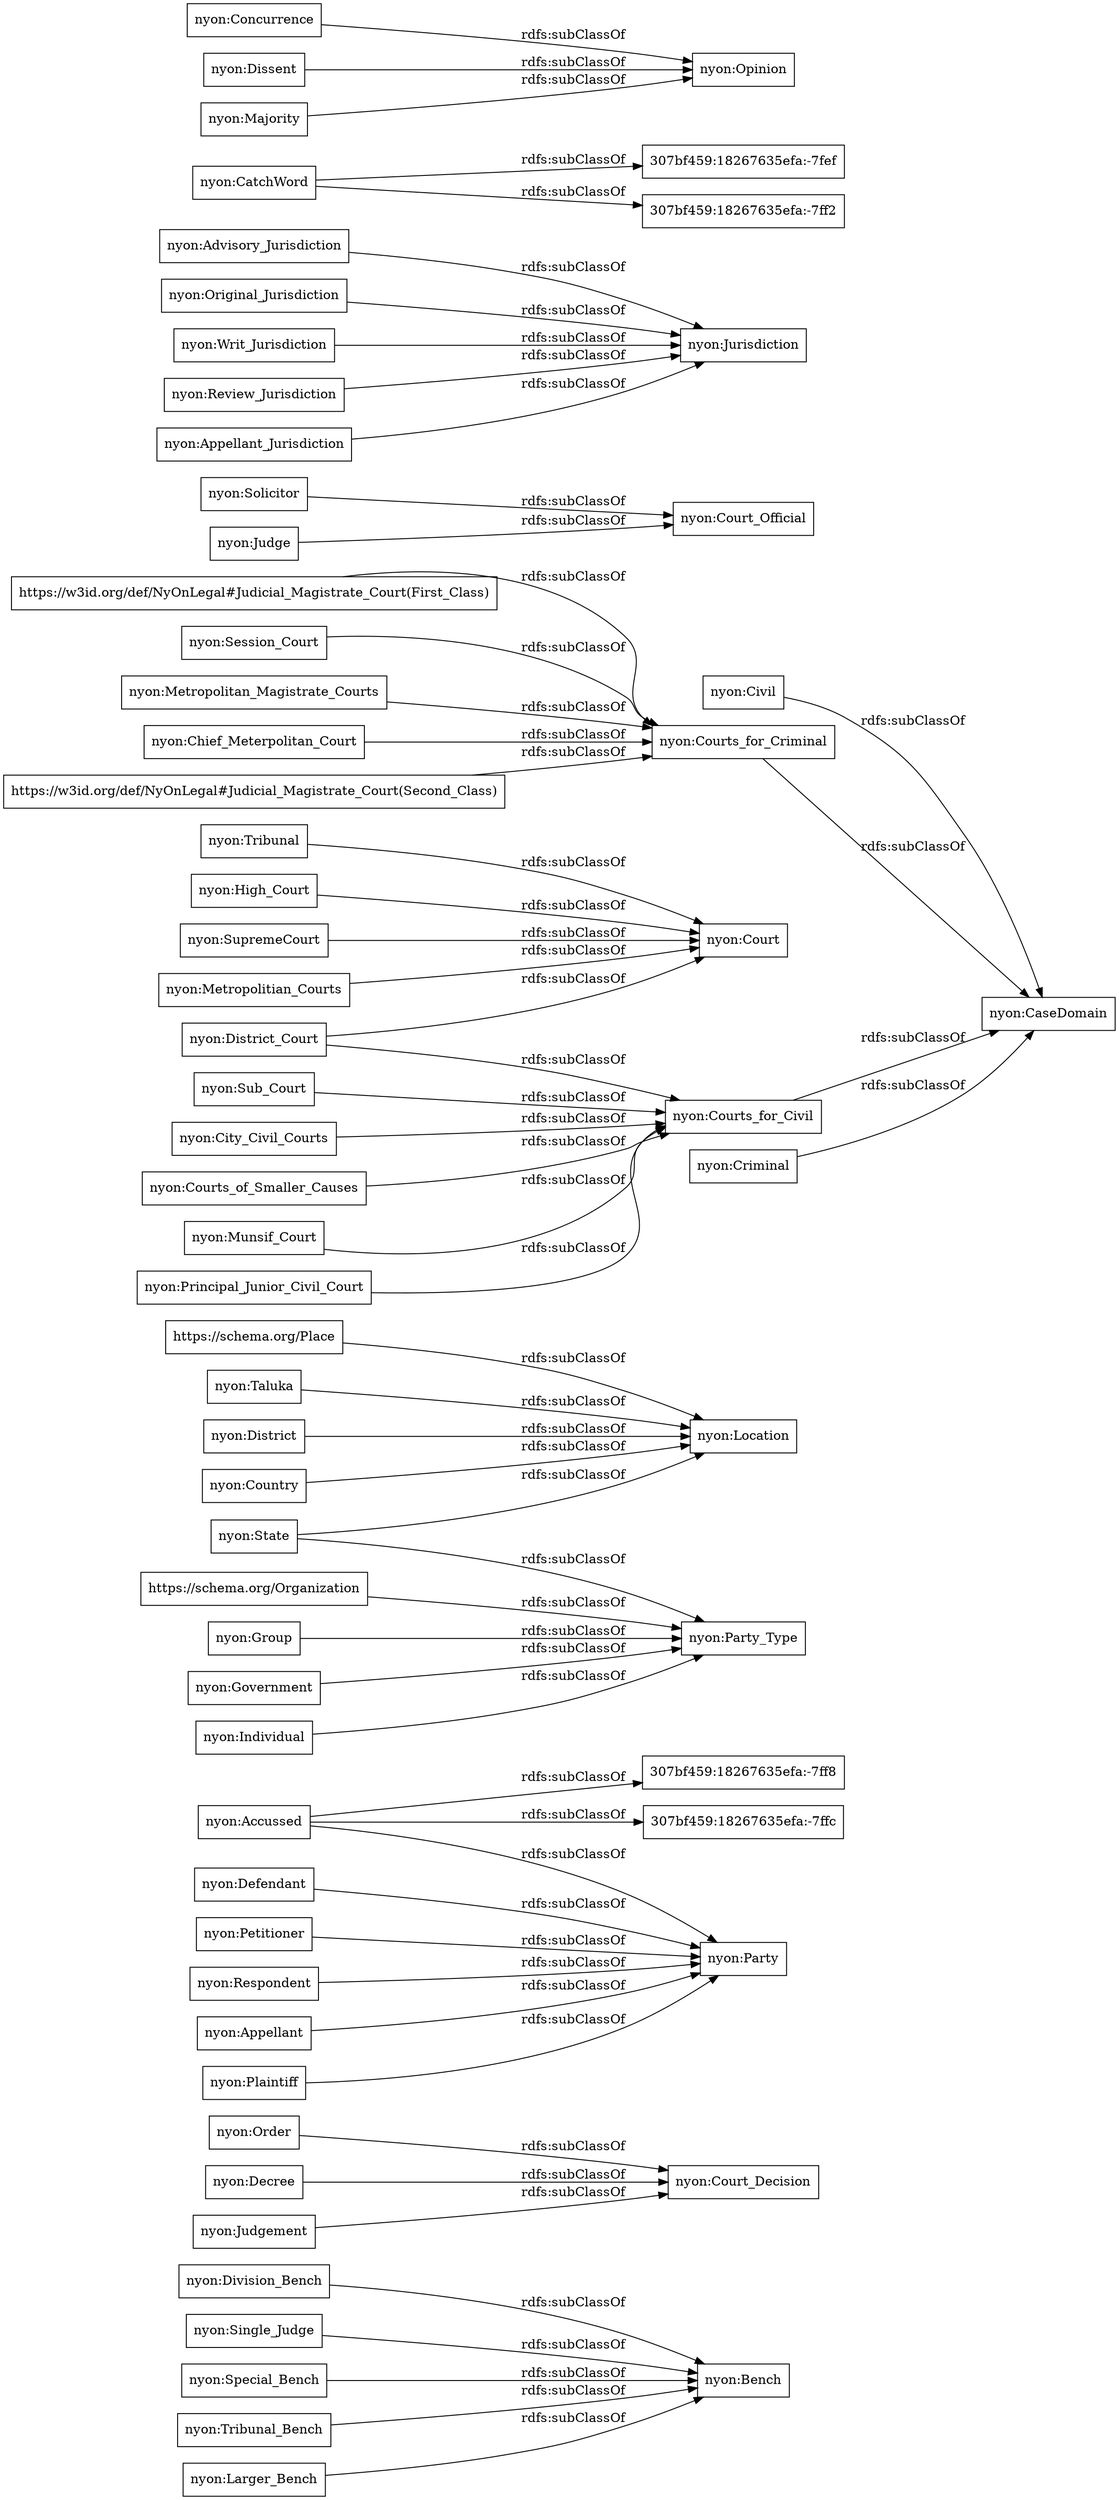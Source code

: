digraph ar2dtool_diagram { 
rankdir=LR;
size="1000"
node [shape = rectangle, color="black"]; "nyon:Division_Bench" "nyon:Order" "nyon:Decree" "nyon:Bench" "nyon:Party" "nyon:Court_Decision" "nyon:Defendant" "https://schema.org/Place" "nyon:Accussed" "nyon:Civil" "nyon:Taluka" "nyon:Principal_Junior_Civil_Court" "nyon:Solicitor" "nyon:Advisory_Jurisdiction" "nyon:Single_Judge" "nyon:Session_Court" "nyon:Metropolitan_Magistrate_Courts" "nyon:District_Court" "nyon:Chief_Meterpolitan_Court" "nyon:Original_Jurisdiction" "nyon:Court_Official" "307bf459:18267635efa:-7fef" "nyon:Court" "nyon:High_Court" "https://w3id.org/def/NyOnLegal#Judicial_Magistrate_Court(Second_Class)" "nyon:State" "nyon:Concurrence" "nyon:Courts_for_Criminal" "nyon:Courts_for_Civil" "nyon:Writ_Jurisdiction" "nyon:Location" "nyon:District" "nyon:Review_Jurisdiction" "307bf459:18267635efa:-7ff2" "nyon:City_Civil_Courts" "nyon:SupremeCourt" "nyon:Appellant_Jurisdiction" "307bf459:18267635efa:-7ffc" "nyon:Special_Bench" "nyon:Individual" "nyon:Opinion" "nyon:Judge" "nyon:Courts_of_Smaller_Causes" "nyon:Judgement" "nyon:Tribunal_Bench" "nyon:Jurisdiction" "https://schema.org/Organization" "nyon:Metropolitian_Courts" "nyon:Criminal" "nyon:Group" "nyon:Appellant" "307bf459:18267635efa:-7ff8" "nyon:Munsif_Court" "nyon:CatchWord" "nyon:Dissent" "nyon:Party_Type" "nyon:Plaintiff" "nyon:Country" "nyon:Tribunal" "nyon:Majority" "nyon:Petitioner" "nyon:CaseDomain" "nyon:Sub_Court" "nyon:Larger_Bench" "https://w3id.org/def/NyOnLegal#Judicial_Magistrate_Court(First_Class)" "nyon:Respondent" "nyon:Government" ; /*classes style*/
	"nyon:Writ_Jurisdiction" -> "nyon:Jurisdiction" [ label = "rdfs:subClassOf" ];
	"nyon:Special_Bench" -> "nyon:Bench" [ label = "rdfs:subClassOf" ];
	"https://schema.org/Place" -> "nyon:Location" [ label = "rdfs:subClassOf" ];
	"nyon:Judge" -> "nyon:Court_Official" [ label = "rdfs:subClassOf" ];
	"nyon:Petitioner" -> "nyon:Party" [ label = "rdfs:subClassOf" ];
	"nyon:Original_Jurisdiction" -> "nyon:Jurisdiction" [ label = "rdfs:subClassOf" ];
	"nyon:Appellant" -> "nyon:Party" [ label = "rdfs:subClassOf" ];
	"nyon:Order" -> "nyon:Court_Decision" [ label = "rdfs:subClassOf" ];
	"nyon:Review_Jurisdiction" -> "nyon:Jurisdiction" [ label = "rdfs:subClassOf" ];
	"https://schema.org/Organization" -> "nyon:Party_Type" [ label = "rdfs:subClassOf" ];
	"nyon:District_Court" -> "nyon:Courts_for_Civil" [ label = "rdfs:subClassOf" ];
	"nyon:District_Court" -> "nyon:Court" [ label = "rdfs:subClassOf" ];
	"nyon:Metropolitian_Courts" -> "nyon:Court" [ label = "rdfs:subClassOf" ];
	"nyon:Munsif_Court" -> "nyon:Courts_for_Civil" [ label = "rdfs:subClassOf" ];
	"nyon:Respondent" -> "nyon:Party" [ label = "rdfs:subClassOf" ];
	"nyon:Chief_Meterpolitan_Court" -> "nyon:Courts_for_Criminal" [ label = "rdfs:subClassOf" ];
	"nyon:Session_Court" -> "nyon:Courts_for_Criminal" [ label = "rdfs:subClassOf" ];
	"nyon:Majority" -> "nyon:Opinion" [ label = "rdfs:subClassOf" ];
	"nyon:SupremeCourt" -> "nyon:Court" [ label = "rdfs:subClassOf" ];
	"nyon:Larger_Bench" -> "nyon:Bench" [ label = "rdfs:subClassOf" ];
	"nyon:Single_Judge" -> "nyon:Bench" [ label = "rdfs:subClassOf" ];
	"nyon:Dissent" -> "nyon:Opinion" [ label = "rdfs:subClassOf" ];
	"nyon:Government" -> "nyon:Party_Type" [ label = "rdfs:subClassOf" ];
	"nyon:City_Civil_Courts" -> "nyon:Courts_for_Civil" [ label = "rdfs:subClassOf" ];
	"nyon:District" -> "nyon:Location" [ label = "rdfs:subClassOf" ];
	"nyon:Decree" -> "nyon:Court_Decision" [ label = "rdfs:subClassOf" ];
	"nyon:High_Court" -> "nyon:Court" [ label = "rdfs:subClassOf" ];
	"nyon:Courts_for_Civil" -> "nyon:CaseDomain" [ label = "rdfs:subClassOf" ];
	"nyon:Sub_Court" -> "nyon:Courts_for_Civil" [ label = "rdfs:subClassOf" ];
	"nyon:Civil" -> "nyon:CaseDomain" [ label = "rdfs:subClassOf" ];
	"nyon:Plaintiff" -> "nyon:Party" [ label = "rdfs:subClassOf" ];
	"nyon:State" -> "nyon:Party_Type" [ label = "rdfs:subClassOf" ];
	"nyon:State" -> "nyon:Location" [ label = "rdfs:subClassOf" ];
	"nyon:Criminal" -> "nyon:CaseDomain" [ label = "rdfs:subClassOf" ];
	"nyon:Principal_Junior_Civil_Court" -> "nyon:Courts_for_Civil" [ label = "rdfs:subClassOf" ];
	"nyon:Tribunal" -> "nyon:Court" [ label = "rdfs:subClassOf" ];
	"https://w3id.org/def/NyOnLegal#Judicial_Magistrate_Court(Second_Class)" -> "nyon:Courts_for_Criminal" [ label = "rdfs:subClassOf" ];
	"nyon:Courts_for_Criminal" -> "nyon:CaseDomain" [ label = "rdfs:subClassOf" ];
	"nyon:Concurrence" -> "nyon:Opinion" [ label = "rdfs:subClassOf" ];
	"nyon:CatchWord" -> "307bf459:18267635efa:-7fef" [ label = "rdfs:subClassOf" ];
	"nyon:CatchWord" -> "307bf459:18267635efa:-7ff2" [ label = "rdfs:subClassOf" ];
	"nyon:Solicitor" -> "nyon:Court_Official" [ label = "rdfs:subClassOf" ];
	"nyon:Courts_of_Smaller_Causes" -> "nyon:Courts_for_Civil" [ label = "rdfs:subClassOf" ];
	"nyon:Defendant" -> "nyon:Party" [ label = "rdfs:subClassOf" ];
	"nyon:Accussed" -> "307bf459:18267635efa:-7ff8" [ label = "rdfs:subClassOf" ];
	"nyon:Accussed" -> "307bf459:18267635efa:-7ffc" [ label = "rdfs:subClassOf" ];
	"nyon:Accussed" -> "nyon:Party" [ label = "rdfs:subClassOf" ];
	"nyon:Group" -> "nyon:Party_Type" [ label = "rdfs:subClassOf" ];
	"nyon:Country" -> "nyon:Location" [ label = "rdfs:subClassOf" ];
	"nyon:Tribunal_Bench" -> "nyon:Bench" [ label = "rdfs:subClassOf" ];
	"nyon:Taluka" -> "nyon:Location" [ label = "rdfs:subClassOf" ];
	"nyon:Judgement" -> "nyon:Court_Decision" [ label = "rdfs:subClassOf" ];
	"nyon:Division_Bench" -> "nyon:Bench" [ label = "rdfs:subClassOf" ];
	"nyon:Advisory_Jurisdiction" -> "nyon:Jurisdiction" [ label = "rdfs:subClassOf" ];
	"nyon:Metropolitan_Magistrate_Courts" -> "nyon:Courts_for_Criminal" [ label = "rdfs:subClassOf" ];
	"nyon:Appellant_Jurisdiction" -> "nyon:Jurisdiction" [ label = "rdfs:subClassOf" ];
	"nyon:Individual" -> "nyon:Party_Type" [ label = "rdfs:subClassOf" ];
	"https://w3id.org/def/NyOnLegal#Judicial_Magistrate_Court(First_Class)" -> "nyon:Courts_for_Criminal" [ label = "rdfs:subClassOf" ];

}
